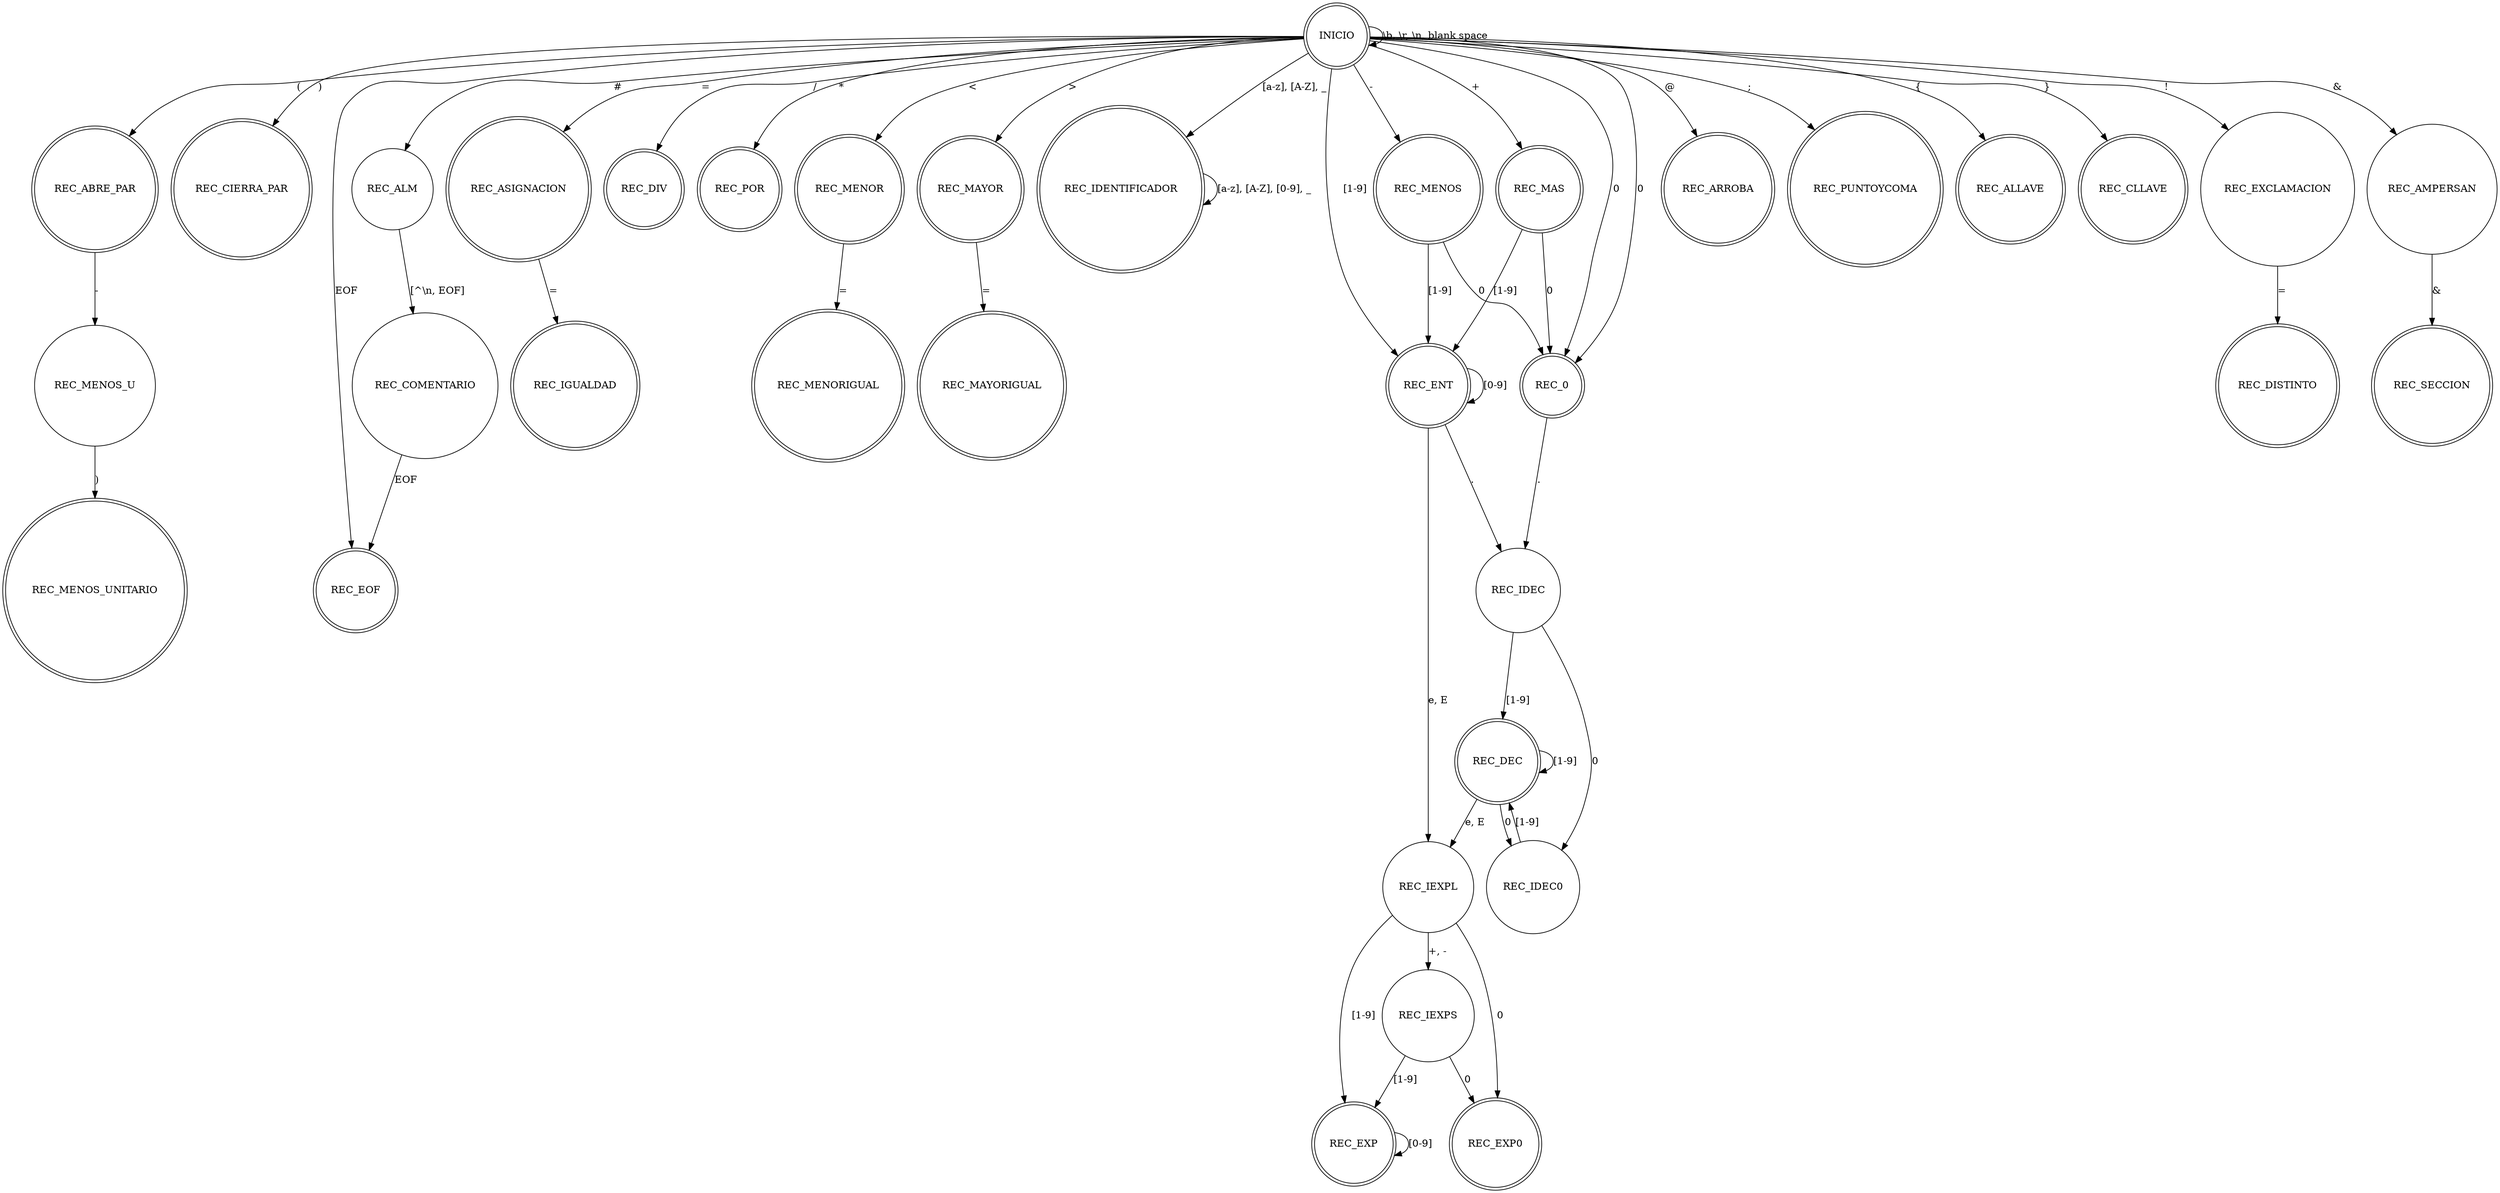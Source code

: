 digraph Diagrama_Estados_Tiny0 {
	size = "100";
	node [shape = doublecircle]; INICIO, REC_ABRE_PAR, REC_CIERRA_PAR, REC_MENOS_UNITARIO, 
	REC_EOF, REC_DISTINTO, REC_ASIGNACION, REC_IGUALDAD, REC_DIV, REC_POR, REC_MENOR, REC_MENORIGUAL, 
	REC_MAYOR, REC_MAYORIGUAL, REC_IDENTIFICADOR, REC_MAS, REC_MENOS, REC_ENT, REC_0, REC_DEC, REC_EXP, 
	REC_SECCION, REC_EXP0, REC_ARROBA, REC_PUNTOYCOMA, REC_ALLAVE, REC_CLLAVE;

	node [shape = circle];
	INICIO -> INICIO [label = "\\b, \\r, \\n, blank space" ];
	INICIO -> REC_IDENTIFICADOR [label = "[a-z], [A-Z], _" ];
	INICIO -> REC_MAS [label = "+" ];
	INICIO -> REC_MENOS [label = "-" ];
	INICIO -> REC_POR [label = "*" ];
	INICIO -> REC_DIV [label = "/" ];
	INICIO -> REC_0 [label = "0" ];
	INICIO -> REC_ABRE_PAR [label = "(" ];
	INICIO -> REC_CIERRA_PAR [label = ")" ];
	INICIO -> REC_MENOR [label = "<" ];
	INICIO -> REC_MAYOR [label = ">" ];
	INICIO -> REC_ASIGNACION [label = "=" ];
	INICIO -> REC_0 [label = "0" ];
	INICIO -> REC_EXCLAMACION [label = "!" ];
	INICIO -> REC_EOF [label = "EOF" ];
	INICIO -> REC_ENT [label = "[1-9]" ];
	INICIO -> REC_ALM [label = "#"];
    INICIO -> REC_AMPERSAN [label = "&"];
    INICIO -> REC_ARROBA [label = "@"];
    INICIO -> REC_PUNTOYCOMA [label = ";"];
    INICIO -> REC_ALLAVE [label = "{"];
    INICIO -> REC_CLLAVE [label = "}"];
    
    REC_AMPERSAN -> REC_SECCION [label = "&"];
    
    REC_ALM -> REC_COMENTARIO [label = "[^\\n, EOF]"];
    
    REC_COMENTARIO -> REC_EOF [label = "EOF"];
    
	REC_ABRE_PAR -> REC_MENOS_U [ label = "-"];
	REC_MENOS_U -> REC_MENOS_UNITARIO [ label = ")"];

	REC_IDENTIFICADOR -> REC_IDENTIFICADOR [ label = "[a-z], [A-Z], [0-9], _" ];

	REC_ENT -> REC_ENT [label = "[0-9]" ];
	REC_ENT -> REC_IDEC [label = "." ];
	REC_ENT -> REC_IEXPL [label = "e, E" ];

	REC_0 -> REC_IDEC [ label = "." ];

	REC_MAS -> REC_ENT [label = "[1-9]" ];
	REC_MAS -> REC_0 [label = "0" ];

	REC_MENOS -> REC_ENT [label = "[1-9]" ];
	REC_MENOS -> REC_0 [label = "0" ];

	REC_MENOR -> REC_MENORIGUAL [label = "=" ];

	REC_MAYOR -> REC_MAYORIGUAL [label = "=" ];

	REC_EXCLAMACION -> REC_DISTINTO [label = "="];

	REC_ASIGNACION -> REC_IGUALDAD [label = "="];

	REC_IDEC -> REC_DEC [label = "[1-9]"];
	REC_IDEC -> REC_IDEC0 [label = "0"];

	REC_IDEC0 -> REC_DEC [label = "[1-9]"];

	REC_DEC -> REC_DEC [label = "[1-9]"];
	REC_DEC -> REC_IEXPL [label = "e, E"];
	REC_DEC -> REC_IDEC0 [label = "0"];

    REC_IEXPL -> REC_IEXPS [label = "+, -"];
	REC_IEXPL -> REC_EXP [label = "[1-9]"];
	REC_IEXPL -> REC_EXP0 [label = "0"];
    
	REC_IEXPS -> REC_EXP0 [label = "0"];
	REC_IEXPS -> REC_EXP [label = "[1-9]"];
    
    REC_EXP -> REC_EXP [label = "[0-9]"];
}